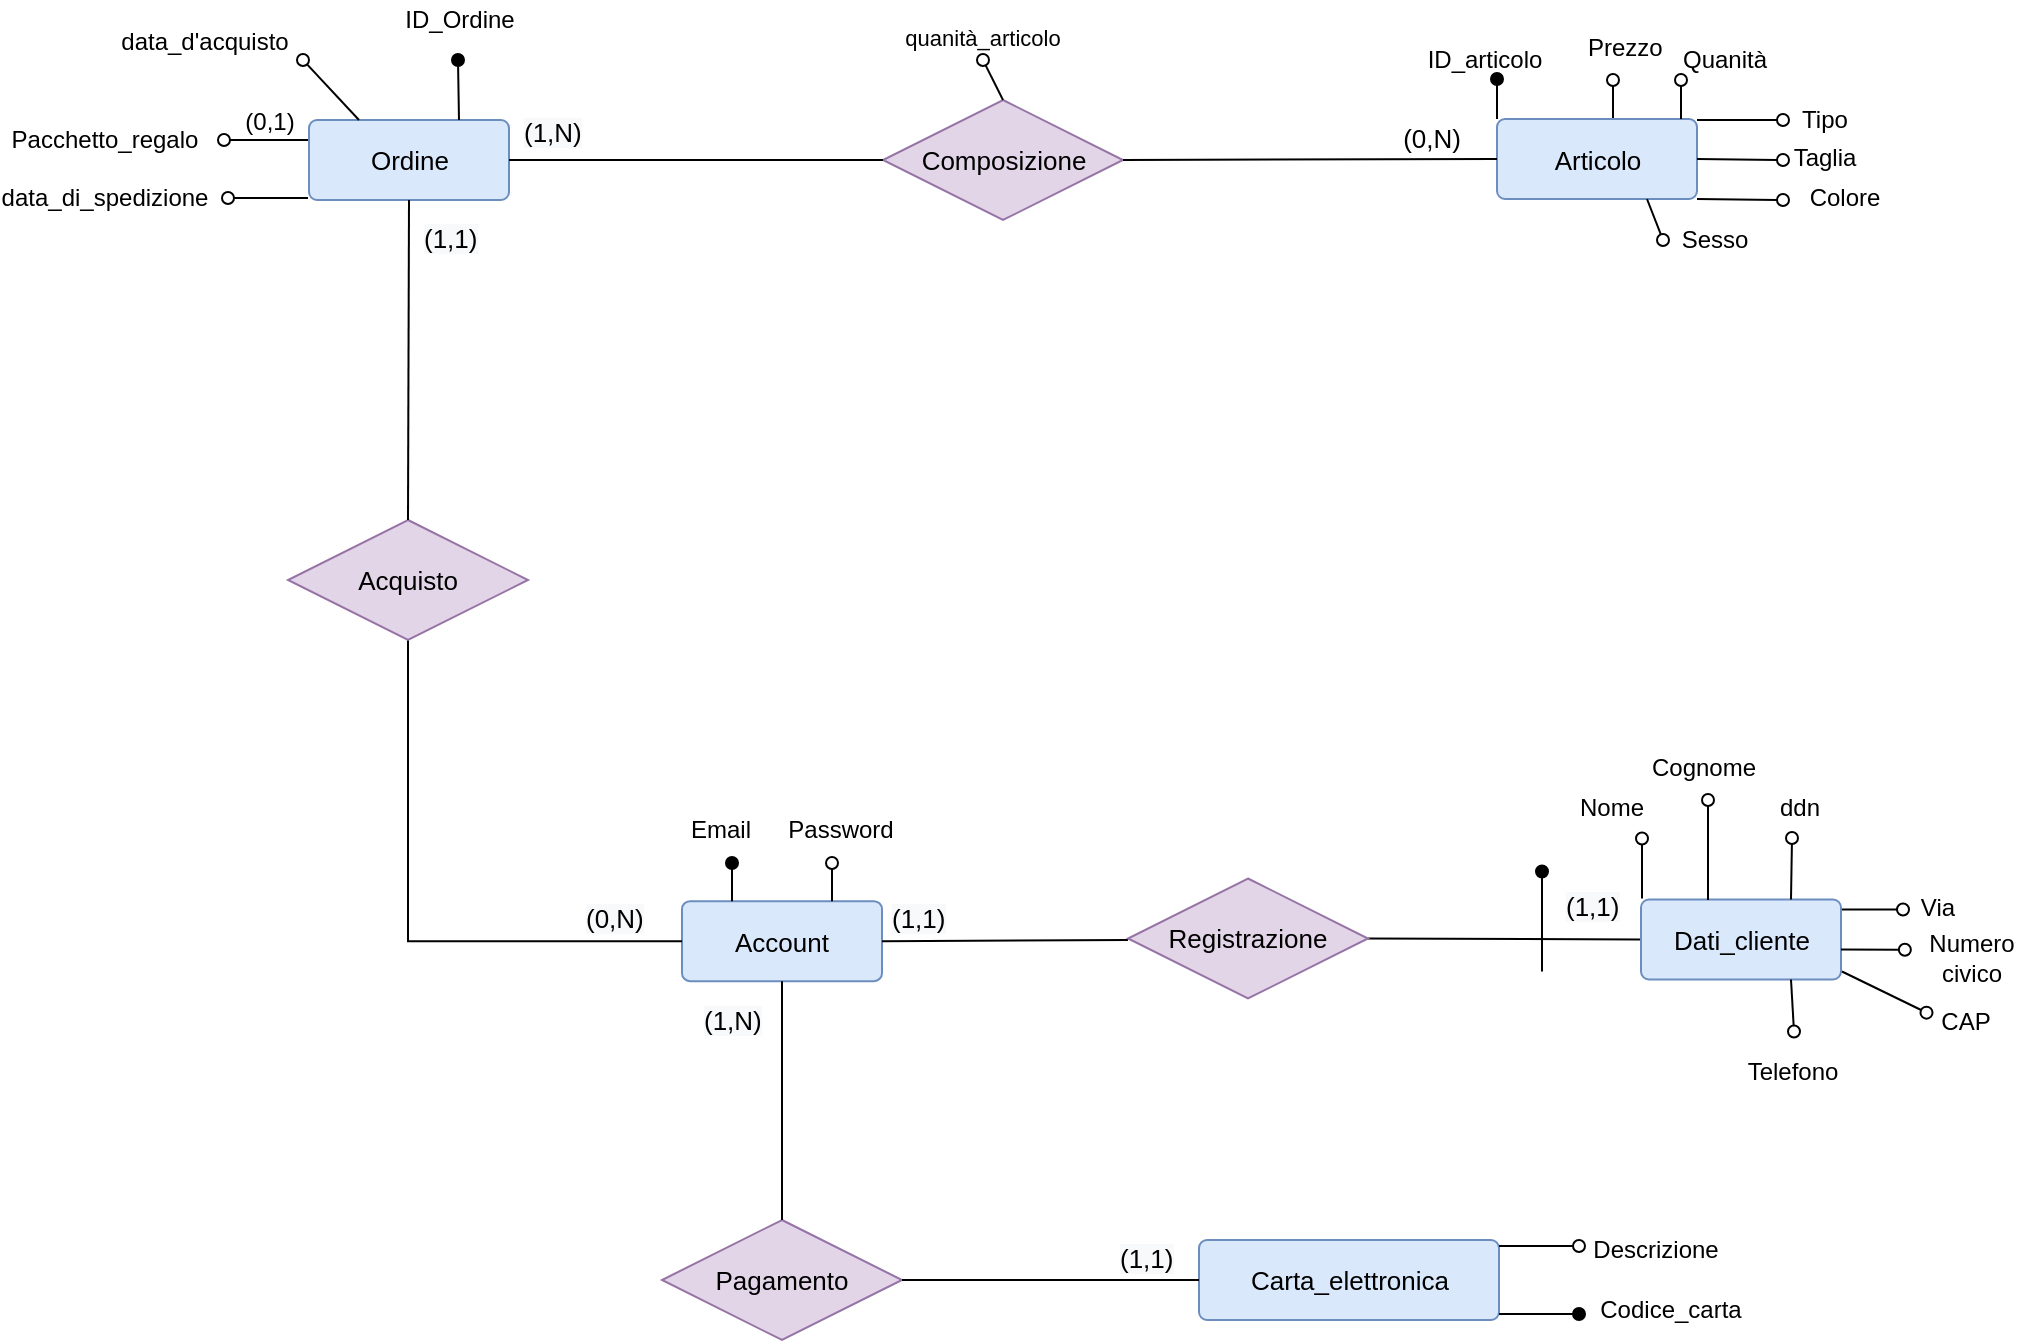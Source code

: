 <mxfile version="14.4.9" type="device"><diagram id="R2lEEEUBdFMjLlhIrx00" name="Page-1"><mxGraphModel dx="1483" dy="767" grid="1" gridSize="10" guides="1" tooltips="1" connect="1" arrows="1" fold="1" page="1" pageScale="1" pageWidth="1169" pageHeight="827" math="0" shadow="0" extFonts="Permanent Marker^https://fonts.googleapis.com/css?family=Permanent+Marker"><root><mxCell id="0"/><mxCell id="1" parent="0"/><mxCell id="cV11Pc0H2WGcV53gJjse-27" value="" style="edgeStyle=orthogonalEdgeStyle;rounded=0;orthogonalLoop=1;jettySize=auto;html=1;exitX=0;exitY=0;exitDx=0;exitDy=0;endArrow=oval;endFill=1;startArrow=none;startFill=0;" parent="1" source="cV11Pc0H2WGcV53gJjse-1" edge="1"><mxGeometry x="1" y="70" relative="1" as="geometry"><mxPoint x="814.5" y="149.5" as="targetPoint"/><mxPoint x="3" y="-20" as="offset"/></mxGeometry></mxCell><mxCell id="cV11Pc0H2WGcV53gJjse-33" value="" style="edgeStyle=orthogonalEdgeStyle;rounded=0;orthogonalLoop=1;jettySize=auto;html=1;exitX=0.5;exitY=0;exitDx=0;exitDy=0;startArrow=none;startFill=0;endArrow=oval;endFill=0;" parent="1" edge="1"><mxGeometry x="1" y="-25" relative="1" as="geometry"><mxPoint x="872.5" y="150" as="targetPoint"/><mxPoint x="872.5" y="169.5" as="sourcePoint"/><mxPoint x="-10" y="-19" as="offset"/></mxGeometry></mxCell><mxCell id="cV11Pc0H2WGcV53gJjse-1" value="&lt;font style=&quot;font-size: 13px&quot;&gt;Articolo&lt;/font&gt;" style="rounded=1;arcSize=10;whiteSpace=wrap;html=1;align=center;fillColor=#dae8fc;strokeColor=#6c8ebf;" parent="1" vertex="1"><mxGeometry x="814.5" y="169.5" width="100" height="40" as="geometry"/></mxCell><mxCell id="cV11Pc0H2WGcV53gJjse-2" value="&lt;font style=&quot;font-size: 13px&quot;&gt;Ordine&lt;/font&gt;" style="rounded=1;arcSize=10;whiteSpace=wrap;html=1;align=center;fillColor=#dae8fc;strokeColor=#6c8ebf;" parent="1" vertex="1"><mxGeometry x="220.5" y="170.0" width="100" height="40" as="geometry"/></mxCell><mxCell id="cV11Pc0H2WGcV53gJjse-25" value="&lt;font style=&quot;font-size: 13px&quot;&gt;Account&lt;br&gt;&lt;/font&gt;" style="rounded=1;arcSize=10;whiteSpace=wrap;html=1;align=center;fillColor=#dae8fc;strokeColor=#6c8ebf;" parent="1" vertex="1"><mxGeometry x="407" y="560.57" width="100" height="40" as="geometry"/></mxCell><mxCell id="cV11Pc0H2WGcV53gJjse-29" value="&lt;font style=&quot;font-size: 12px&quot;&gt;Taglia&lt;/font&gt;" style="endArrow=none;html=1;rounded=0;endFill=0;startArrow=oval;startFill=0;entryX=1;entryY=0.5;entryDx=0;entryDy=0;" parent="1" edge="1" target="cV11Pc0H2WGcV53gJjse-1"><mxGeometry x="-1" y="-20" relative="1" as="geometry"><mxPoint x="957.5" y="190" as="sourcePoint"/><mxPoint x="814.5" y="189" as="targetPoint"/><mxPoint x="20" y="19" as="offset"/></mxGeometry></mxCell><mxCell id="cV11Pc0H2WGcV53gJjse-30" value="&lt;font style=&quot;font-size: 12px&quot;&gt;Colore&lt;/font&gt;" style="endArrow=none;html=1;rounded=0;startArrow=oval;startFill=0;entryX=1;entryY=1;entryDx=0;entryDy=0;" parent="1" edge="1" target="cV11Pc0H2WGcV53gJjse-1"><mxGeometry x="-1" y="-30" relative="1" as="geometry"><mxPoint x="957.5" y="210" as="sourcePoint"/><mxPoint x="964.5" y="220" as="targetPoint"/><mxPoint x="30" y="29" as="offset"/></mxGeometry></mxCell><mxCell id="cV11Pc0H2WGcV53gJjse-31" value="&lt;font style=&quot;font-size: 12px&quot;&gt;Tipo&lt;/font&gt;" style="endArrow=none;html=1;rounded=0;endFill=0;startArrow=oval;startFill=0;" parent="1" edge="1"><mxGeometry x="-1" y="-20" relative="1" as="geometry"><mxPoint x="957.5" y="170" as="sourcePoint"/><mxPoint x="914.5" y="170" as="targetPoint"/><mxPoint x="20" y="20" as="offset"/></mxGeometry></mxCell><mxCell id="cV11Pc0H2WGcV53gJjse-77" value="&lt;font style=&quot;font-size: 13px&quot;&gt;(0,N)&lt;/font&gt;" style="text;html=1;strokeColor=none;fillColor=none;align=center;verticalAlign=middle;whiteSpace=wrap;rounded=0;fontSize=8;horizontal=0;rotation=90;" parent="1" vertex="1"><mxGeometry x="762" y="168.57" width="40" height="20" as="geometry"/></mxCell><mxCell id="cV11Pc0H2WGcV53gJjse-353" value="data_d'acquisto" style="endArrow=none;html=1;rounded=0;fontSize=12;startArrow=oval;startFill=0;entryX=0.25;entryY=0;entryDx=0;entryDy=0;" parent="1" edge="1" target="cV11Pc0H2WGcV53gJjse-2"><mxGeometry x="-1" y="-51" relative="1" as="geometry"><mxPoint x="217.5" y="140" as="sourcePoint"/><mxPoint x="217.5" y="169.57" as="targetPoint"/><mxPoint x="-12" y="-44" as="offset"/></mxGeometry></mxCell><mxCell id="cV11Pc0H2WGcV53gJjse-357" value="Pacchetto_regalo" style="endArrow=oval;html=1;rounded=0;fontSize=12;startArrow=none;startFill=0;endFill=0;" parent="1" edge="1"><mxGeometry x="1" y="60" relative="1" as="geometry"><mxPoint x="220" y="180" as="sourcePoint"/><mxPoint x="178" y="180" as="targetPoint"/><mxPoint x="-60" y="-60" as="offset"/></mxGeometry></mxCell><mxCell id="cV11Pc0H2WGcV53gJjse-426" value="&lt;font style=&quot;font-size: 13px&quot;&gt;Composizione&lt;/font&gt;" style="shape=rhombus;perimeter=rhombusPerimeter;whiteSpace=wrap;html=1;align=center;fillColor=#e1d5e7;fontSize=8;strokeColor=#9673a6;" parent="1" vertex="1"><mxGeometry x="507.5" y="160" width="120" height="60" as="geometry"/></mxCell><mxCell id="SMiU2ppYEtgIpPiNbI_y-1" value="&lt;font style=&quot;font-size: 13px&quot;&gt;Carta_elettronica&lt;br&gt;&lt;/font&gt;" style="rounded=1;arcSize=10;whiteSpace=wrap;html=1;align=center;fillColor=#dae8fc;strokeColor=#6c8ebf;" parent="1" vertex="1"><mxGeometry x="665.5" y="730" width="150" height="40" as="geometry"/></mxCell><mxCell id="RA8S71JYKdsrNZv9sD39-10" value="" style="endArrow=none;html=1;rounded=0;exitX=0.5;exitY=1;exitDx=0;exitDy=0;edgeStyle=orthogonalEdgeStyle;entryX=0;entryY=0.5;entryDx=0;entryDy=0;" parent="1" source="RA8S71JYKdsrNZv9sD39-11" target="cV11Pc0H2WGcV53gJjse-25" edge="1"><mxGeometry relative="1" as="geometry"><mxPoint x="480" y="595" as="sourcePoint"/><mxPoint x="270" y="540" as="targetPoint"/></mxGeometry></mxCell><mxCell id="2NHLaN-MkocCchr1f27F-5" value="" style="endArrow=none;html=1;endFill=0;startArrow=oval;startFill=1;entryX=0.75;entryY=0;entryDx=0;entryDy=0;" parent="1" edge="1" target="cV11Pc0H2WGcV53gJjse-2"><mxGeometry width="50" height="50" relative="1" as="geometry"><mxPoint x="295" y="140" as="sourcePoint"/><mxPoint x="217.5" y="168.57" as="targetPoint"/></mxGeometry></mxCell><mxCell id="2NHLaN-MkocCchr1f27F-7" value="ID_Ordine" style="text;html=1;strokeColor=none;fillColor=none;align=center;verticalAlign=middle;whiteSpace=wrap;rounded=0;" parent="1" vertex="1"><mxGeometry x="275.5" y="110.0" width="40" height="20" as="geometry"/></mxCell><mxCell id="DuhMvZJnOMLCPz7VPoBr-3" value="" style="endArrow=oval;html=1;endFill=1;exitX=1;exitY=0.75;exitDx=0;exitDy=0;" parent="1" edge="1"><mxGeometry width="50" height="50" relative="1" as="geometry"><mxPoint x="815.5" y="767" as="sourcePoint"/><mxPoint x="855.5" y="767" as="targetPoint"/></mxGeometry></mxCell><mxCell id="DuhMvZJnOMLCPz7VPoBr-26" value="Descrizione" style="text;html=1;strokeColor=none;fillColor=none;align=center;verticalAlign=middle;whiteSpace=wrap;rounded=0;" parent="1" vertex="1"><mxGeometry x="873.5" y="725" width="40" height="20" as="geometry"/></mxCell><mxCell id="DuhMvZJnOMLCPz7VPoBr-27" value="" style="endArrow=oval;html=1;endFill=0;exitX=1;exitY=0.25;exitDx=0;exitDy=0;" parent="1" edge="1"><mxGeometry width="50" height="50" relative="1" as="geometry"><mxPoint x="815.5" y="733" as="sourcePoint"/><mxPoint x="855.5" y="733" as="targetPoint"/></mxGeometry></mxCell><mxCell id="RA8S71JYKdsrNZv9sD39-11" value="&lt;font style=&quot;font-size: 13px&quot;&gt;Acquisto&lt;/font&gt;" style="shape=rhombus;perimeter=rhombusPerimeter;whiteSpace=wrap;html=1;align=center;fillColor=#e1d5e7;strokeColor=#9673a6;" parent="1" vertex="1"><mxGeometry x="210" y="370.0" width="120" height="60" as="geometry"/></mxCell><mxCell id="hW_izeLmfgtgohBb-b3D-32" value="" style="endArrow=none;html=1;startArrow=oval;startFill=1;entryX=0.25;entryY=0;entryDx=0;entryDy=0;" parent="1" target="cV11Pc0H2WGcV53gJjse-25" edge="1"><mxGeometry width="50" height="50" relative="1" as="geometry"><mxPoint x="432" y="541.5" as="sourcePoint"/><mxPoint x="426.5" y="600.07" as="targetPoint"/></mxGeometry></mxCell><mxCell id="hW_izeLmfgtgohBb-b3D-33" value="&lt;font style=&quot;font-size: 12px&quot;&gt;Email&lt;/font&gt;" style="text;html=1;align=center;verticalAlign=middle;resizable=0;points=[];autosize=1;" parent="1" vertex="1"><mxGeometry x="400.5" y="515" width="50" height="20" as="geometry"/></mxCell><mxCell id="hW_izeLmfgtgohBb-b3D-34" value="" style="endArrow=none;html=1;startArrow=oval;startFill=0;entryX=0.75;entryY=0;entryDx=0;entryDy=0;" parent="1" target="cV11Pc0H2WGcV53gJjse-25" edge="1"><mxGeometry width="50" height="50" relative="1" as="geometry"><mxPoint x="482" y="541.5" as="sourcePoint"/><mxPoint x="491.5" y="600.57" as="targetPoint"/></mxGeometry></mxCell><mxCell id="hW_izeLmfgtgohBb-b3D-35" value="Password" style="text;html=1;align=center;verticalAlign=middle;resizable=0;points=[];autosize=1;" parent="1" vertex="1"><mxGeometry x="450.5" y="515" width="70" height="20" as="geometry"/></mxCell><mxCell id="hW_izeLmfgtgohBb-b3D-36" value="" style="endArrow=none;html=1;exitX=1;exitY=0.5;exitDx=0;exitDy=0;entryX=0;entryY=0.513;entryDx=0;entryDy=0;entryPerimeter=0;" parent="1" source="cV11Pc0H2WGcV53gJjse-25" edge="1" target="hW_izeLmfgtgohBb-b3D-77"><mxGeometry width="50" height="50" relative="1" as="geometry"><mxPoint x="527" y="580" as="sourcePoint"/><mxPoint x="626.5" y="580" as="targetPoint"/></mxGeometry></mxCell><mxCell id="hW_izeLmfgtgohBb-b3D-39" value="" style="endArrow=none;html=1;exitX=1;exitY=0.5;exitDx=0;exitDy=0;entryX=0;entryY=0.5;entryDx=0;entryDy=0;" parent="1" source="hW_izeLmfgtgohBb-b3D-77" edge="1" target="hW_izeLmfgtgohBb-b3D-41"><mxGeometry width="50" height="50" relative="1" as="geometry"><mxPoint x="817" y="584.89" as="sourcePoint"/><mxPoint x="916.5" y="584.82" as="targetPoint"/></mxGeometry></mxCell><mxCell id="hW_izeLmfgtgohBb-b3D-41" value="&lt;font style=&quot;font-size: 13px&quot;&gt;Dati_cliente&lt;br&gt;&lt;/font&gt;" style="rounded=1;arcSize=10;whiteSpace=wrap;html=1;align=center;fillColor=#dae8fc;strokeColor=#6c8ebf;" parent="1" vertex="1"><mxGeometry x="886.5" y="559.75" width="100" height="40" as="geometry"/></mxCell><mxCell id="hW_izeLmfgtgohBb-b3D-44" value="" style="endArrow=oval;html=1;startArrow=none;startFill=0;endFill=0;" parent="1" edge="1"><mxGeometry width="50" height="50" relative="1" as="geometry"><mxPoint x="987" y="564.75" as="sourcePoint"/><mxPoint x="1017.5" y="564.75" as="targetPoint"/></mxGeometry></mxCell><mxCell id="hW_izeLmfgtgohBb-b3D-51" value="&lt;span style=&quot;color: rgb(0 , 0 , 0) ; font-family: &amp;#34;helvetica&amp;#34; ; font-size: 13px ; font-style: normal ; font-weight: 400 ; letter-spacing: normal ; text-align: center ; text-indent: 0px ; text-transform: none ; word-spacing: 0px ; background-color: rgb(248 , 249 , 250) ; display: inline ; float: none&quot;&gt;(1,1)&lt;/span&gt;" style="text;whiteSpace=wrap;html=1;" parent="1" vertex="1"><mxGeometry x="509.5" y="555" width="50" height="30" as="geometry"/></mxCell><mxCell id="hW_izeLmfgtgohBb-b3D-53" value="&lt;span style=&quot;color: rgb(0, 0, 0); font-family: helvetica; font-size: 13px; font-style: normal; font-weight: 400; letter-spacing: normal; text-align: center; text-indent: 0px; text-transform: none; word-spacing: 0px; background-color: rgb(248, 249, 250); display: inline; float: none;&quot;&gt;(1,1)&lt;/span&gt;" style="text;whiteSpace=wrap;html=1;" parent="1" vertex="1"><mxGeometry x="847" y="549.25" width="50" height="30" as="geometry"/></mxCell><mxCell id="hW_izeLmfgtgohBb-b3D-55" value="" style="endArrow=none;html=1;endFill=0;startArrow=oval;startFill=1;" parent="1" edge="1"><mxGeometry width="50" height="50" relative="1" as="geometry"><mxPoint x="837" y="545.75" as="sourcePoint"/><mxPoint x="837" y="595.75" as="targetPoint"/></mxGeometry></mxCell><mxCell id="hW_izeLmfgtgohBb-b3D-65" value="" style="endArrow=oval;html=1;startArrow=none;startFill=0;endFill=0;" parent="1" edge="1"><mxGeometry width="50" height="50" relative="1" as="geometry"><mxPoint x="887" y="559.25" as="sourcePoint"/><mxPoint x="887" y="529.25" as="targetPoint"/></mxGeometry></mxCell><mxCell id="hW_izeLmfgtgohBb-b3D-66" value="" style="endArrow=oval;html=1;startArrow=none;startFill=0;endFill=0;" parent="1" edge="1"><mxGeometry width="50" height="50" relative="1" as="geometry"><mxPoint x="920" y="560" as="sourcePoint"/><mxPoint x="920" y="510" as="targetPoint"/></mxGeometry></mxCell><mxCell id="hW_izeLmfgtgohBb-b3D-67" value="" style="endArrow=oval;html=1;startArrow=none;startFill=0;endFill=0;exitX=0.75;exitY=0;exitDx=0;exitDy=0;" parent="1" source="hW_izeLmfgtgohBb-b3D-41" edge="1"><mxGeometry width="50" height="50" relative="1" as="geometry"><mxPoint x="907" y="579.25" as="sourcePoint"/><mxPoint x="962" y="529" as="targetPoint"/></mxGeometry></mxCell><mxCell id="hW_izeLmfgtgohBb-b3D-69" value="Nome" style="text;html=1;strokeColor=none;fillColor=none;align=center;verticalAlign=middle;whiteSpace=wrap;rounded=0;" parent="1" vertex="1"><mxGeometry x="852" y="504.25" width="40" height="20" as="geometry"/></mxCell><mxCell id="hW_izeLmfgtgohBb-b3D-70" value="Cognome" style="text;html=1;strokeColor=none;fillColor=none;align=center;verticalAlign=middle;whiteSpace=wrap;rounded=0;" parent="1" vertex="1"><mxGeometry x="897.5" y="484.25" width="40" height="20" as="geometry"/></mxCell><mxCell id="hW_izeLmfgtgohBb-b3D-72" value="ddn" style="text;html=1;strokeColor=none;fillColor=none;align=center;verticalAlign=middle;whiteSpace=wrap;rounded=0;" parent="1" vertex="1"><mxGeometry x="945.5" y="504.25" width="40" height="20" as="geometry"/></mxCell><mxCell id="hW_izeLmfgtgohBb-b3D-77" value="&lt;font style=&quot;font-size: 13px&quot;&gt;Registrazione&lt;/font&gt;" style="shape=rhombus;perimeter=rhombusPerimeter;whiteSpace=wrap;html=1;align=center;fillColor=#e1d5e7;strokeColor=#9673a6;" parent="1" vertex="1"><mxGeometry x="630" y="549.25" width="120" height="60" as="geometry"/></mxCell><mxCell id="Dqsoj2plRXpwd70qh7C7-10" value="&lt;font style=&quot;font-size: 13px&quot;&gt;Pagamento&lt;/font&gt;" style="shape=rhombus;perimeter=rhombusPerimeter;whiteSpace=wrap;html=1;align=center;fillColor=#e1d5e7;fontSize=8;strokeColor=#9673a6;" parent="1" vertex="1"><mxGeometry x="397" y="720" width="120" height="60" as="geometry"/></mxCell><mxCell id="Dqsoj2plRXpwd70qh7C7-11" value="" style="endArrow=none;html=1;exitX=1;exitY=0.5;exitDx=0;exitDy=0;entryX=0;entryY=0.5;entryDx=0;entryDy=0;" parent="1" source="cV11Pc0H2WGcV53gJjse-426" edge="1" target="cV11Pc0H2WGcV53gJjse-1"><mxGeometry width="50" height="50" relative="1" as="geometry"><mxPoint x="145.5" y="309.5" as="sourcePoint"/><mxPoint x="195.5" y="259.5" as="targetPoint"/></mxGeometry></mxCell><mxCell id="Dqsoj2plRXpwd70qh7C7-12" value="" style="endArrow=none;html=1;exitX=1;exitY=0.5;exitDx=0;exitDy=0;entryX=0;entryY=0.5;entryDx=0;entryDy=0;" parent="1" source="cV11Pc0H2WGcV53gJjse-2" edge="1" target="cV11Pc0H2WGcV53gJjse-426"><mxGeometry width="50" height="50" relative="1" as="geometry"><mxPoint x="145.5" y="500" as="sourcePoint"/><mxPoint x="195.5" y="450" as="targetPoint"/></mxGeometry></mxCell><mxCell id="Dqsoj2plRXpwd70qh7C7-14" value="" style="endArrow=none;html=1;entryX=0.5;entryY=0;entryDx=0;entryDy=0;exitX=0.5;exitY=1;exitDx=0;exitDy=0;" parent="1" source="cV11Pc0H2WGcV53gJjse-2" target="RA8S71JYKdsrNZv9sD39-11" edge="1"><mxGeometry width="50" height="50" relative="1" as="geometry"><mxPoint x="640" y="600" as="sourcePoint"/><mxPoint x="690" y="550" as="targetPoint"/></mxGeometry></mxCell><mxCell id="Dqsoj2plRXpwd70qh7C7-16" value="" style="endArrow=none;html=1;exitX=0.5;exitY=0;exitDx=0;exitDy=0;entryX=0.5;entryY=1;entryDx=0;entryDy=0;" parent="1" source="Dqsoj2plRXpwd70qh7C7-10" edge="1" target="cV11Pc0H2WGcV53gJjse-25"><mxGeometry width="50" height="50" relative="1" as="geometry"><mxPoint x="580" y="740" as="sourcePoint"/><mxPoint x="720" y="610" as="targetPoint"/></mxGeometry></mxCell><mxCell id="Dqsoj2plRXpwd70qh7C7-18" value="" style="endArrow=none;html=1;exitX=0;exitY=0.5;exitDx=0;exitDy=0;entryX=1;entryY=0.5;entryDx=0;entryDy=0;" parent="1" source="SMiU2ppYEtgIpPiNbI_y-1" target="Dqsoj2plRXpwd70qh7C7-10" edge="1"><mxGeometry width="50" height="50" relative="1" as="geometry"><mxPoint x="208" y="880" as="sourcePoint"/><mxPoint x="208" y="805" as="targetPoint"/></mxGeometry></mxCell><mxCell id="09drL2BfyGSBT88DNzXg-2" value="Via" style="text;html=1;strokeColor=none;fillColor=none;align=center;verticalAlign=middle;whiteSpace=wrap;rounded=0;" parent="1" vertex="1"><mxGeometry x="1015" y="554.25" width="40" height="20" as="geometry"/></mxCell><mxCell id="09drL2BfyGSBT88DNzXg-8" value="&lt;span style=&quot;color: rgb(0 , 0 , 0) ; font-family: &amp;#34;helvetica&amp;#34; ; font-size: 13px ; font-style: normal ; font-weight: 400 ; letter-spacing: normal ; text-align: center ; text-indent: 0px ; text-transform: none ; word-spacing: 0px ; background-color: rgb(248 , 249 , 250) ; display: inline ; float: none&quot;&gt;(1,1)&lt;/span&gt;" style="text;whiteSpace=wrap;html=1;" parent="1" vertex="1"><mxGeometry x="623.5" y="725" width="50" height="30" as="geometry"/></mxCell><mxCell id="09drL2BfyGSBT88DNzXg-9" value="&lt;span style=&quot;color: rgb(0 , 0 , 0) ; font-family: &amp;#34;helvetica&amp;#34; ; font-size: 13px ; font-style: normal ; font-weight: 400 ; letter-spacing: normal ; text-align: center ; text-indent: 0px ; text-transform: none ; word-spacing: 0px ; background-color: rgb(248 , 249 , 250) ; display: inline ; float: none&quot;&gt;(1,1)&lt;/span&gt;" style="text;whiteSpace=wrap;html=1;" parent="1" vertex="1"><mxGeometry x="275.5" y="215.0" width="50" height="30" as="geometry"/></mxCell><mxCell id="09drL2BfyGSBT88DNzXg-10" value="&lt;span style=&quot;color: rgb(0 , 0 , 0) ; font-family: &amp;#34;helvetica&amp;#34; ; font-size: 13px ; font-style: normal ; font-weight: 400 ; letter-spacing: normal ; text-align: center ; text-indent: 0px ; text-transform: none ; word-spacing: 0px ; background-color: rgb(248 , 249 , 250) ; display: inline ; float: none&quot;&gt;(1,N)&lt;/span&gt;" style="text;whiteSpace=wrap;html=1;" parent="1" vertex="1"><mxGeometry x="325.5" y="161.57" width="50" height="30" as="geometry"/></mxCell><mxCell id="09drL2BfyGSBT88DNzXg-14" value="&lt;span style=&quot;color: rgb(0 , 0 , 0) ; font-family: &amp;#34;helvetica&amp;#34; ; font-size: 13px ; font-style: normal ; font-weight: 400 ; letter-spacing: normal ; text-align: center ; text-indent: 0px ; text-transform: none ; word-spacing: 0px ; background-color: rgb(248 , 249 , 250) ; display: inline ; float: none&quot;&gt;(1,N)&lt;/span&gt;" style="text;whiteSpace=wrap;html=1;" parent="1" vertex="1"><mxGeometry x="415.5" y="606.32" width="35" height="30" as="geometry"/></mxCell><mxCell id="uoFU3tYBmGf5YkYF6lAw-2" value="" style="endArrow=none;html=1;entryX=0.75;entryY=1;entryDx=0;entryDy=0;endFill=0;startArrow=oval;startFill=0;" parent="1" target="hW_izeLmfgtgohBb-b3D-41" edge="1"><mxGeometry width="50" height="50" relative="1" as="geometry"><mxPoint x="963" y="625.75" as="sourcePoint"/><mxPoint x="437" y="445.75" as="targetPoint"/></mxGeometry></mxCell><mxCell id="uoFU3tYBmGf5YkYF6lAw-3" value="Telefono" style="text;html=1;align=center;verticalAlign=middle;resizable=0;points=[];autosize=1;" parent="1" vertex="1"><mxGeometry x="932" y="635.75" width="60" height="20" as="geometry"/></mxCell><mxCell id="-MejMjiaQSUnGh-RZGan-3" value="data_di_spedizione" style="endArrow=oval;html=1;rounded=0;fontSize=12;endFill=0;" parent="1" edge="1"><mxGeometry x="1" y="-62" relative="1" as="geometry"><mxPoint x="220" y="209" as="sourcePoint"/><mxPoint x="180" y="209" as="targetPoint"/><mxPoint x="-62" y="62" as="offset"/></mxGeometry></mxCell><mxCell id="-MejMjiaQSUnGh-RZGan-20" value="" style="endArrow=oval;html=1;startArrow=none;startFill=0;endFill=0;exitX=1;exitY=0.5;exitDx=0;exitDy=0;entryX=-0.194;entryY=0.508;entryDx=0;entryDy=0;entryPerimeter=0;" parent="1" edge="1"><mxGeometry width="50" height="50" relative="1" as="geometry"><mxPoint x="986.5" y="584.75" as="sourcePoint"/><mxPoint x="1018.434" y="584.91" as="targetPoint"/></mxGeometry></mxCell><mxCell id="-MejMjiaQSUnGh-RZGan-21" value="Numero civico" style="text;html=1;strokeColor=none;fillColor=none;align=center;verticalAlign=middle;whiteSpace=wrap;rounded=0;" parent="1" vertex="1"><mxGeometry x="1024.25" y="578.75" width="55.75" height="20" as="geometry"/></mxCell><mxCell id="-MejMjiaQSUnGh-RZGan-22" value="" style="endArrow=oval;html=1;startArrow=none;startFill=0;endFill=0;entryX=0;entryY=0.25;entryDx=0;entryDy=0;" parent="1" target="-MejMjiaQSUnGh-RZGan-23" edge="1"><mxGeometry width="50" height="50" relative="1" as="geometry"><mxPoint x="987" y="595.75" as="sourcePoint"/><mxPoint x="1031.75" y="614.82" as="targetPoint"/></mxGeometry></mxCell><mxCell id="-MejMjiaQSUnGh-RZGan-23" value="CAP" style="text;html=1;strokeColor=none;fillColor=none;align=center;verticalAlign=middle;whiteSpace=wrap;rounded=0;" parent="1" vertex="1"><mxGeometry x="1029.25" y="611.32" width="40" height="20" as="geometry"/></mxCell><mxCell id="-MejMjiaQSUnGh-RZGan-24" value="(0,1)" style="text;html=1;strokeColor=none;fillColor=none;align=center;verticalAlign=middle;whiteSpace=wrap;rounded=0;" parent="1" vertex="1"><mxGeometry x="180.5" y="160" width="40" height="21.57" as="geometry"/></mxCell><mxCell id="O5RS1y-VEfuTGrnReJhF-1" value="quanità_articolo" style="endArrow=oval;html=1;exitX=0.5;exitY=0;exitDx=0;exitDy=0;startArrow=none;startFill=0;endFill=0;" parent="1" source="cV11Pc0H2WGcV53gJjse-426" edge="1"><mxGeometry x="1" y="-10" width="50" height="50" relative="1" as="geometry"><mxPoint x="155.5" y="405" as="sourcePoint"/><mxPoint x="557.5" y="140" as="targetPoint"/><mxPoint x="-9" y="-6" as="offset"/></mxGeometry></mxCell><mxCell id="Kynw2Yya7CxcrOlAsGdo-1" value="" style="endArrow=oval;html=1;startArrow=none;startFill=0;endFill=0;" parent="1" edge="1"><mxGeometry width="50" height="50" relative="1" as="geometry"><mxPoint x="906.5" y="169.5" as="sourcePoint"/><mxPoint x="906.5" y="150" as="targetPoint"/></mxGeometry></mxCell><mxCell id="Kynw2Yya7CxcrOlAsGdo-2" value="Quanità" style="text;html=1;align=center;verticalAlign=middle;resizable=0;points=[];autosize=1;" parent="1" vertex="1"><mxGeometry x="897.5" y="130" width="60" height="20" as="geometry"/></mxCell><mxCell id="Kynw2Yya7CxcrOlAsGdo-4" value="Codice_carta" style="text;html=1;align=center;verticalAlign=middle;resizable=0;points=[];autosize=1;" parent="1" vertex="1"><mxGeometry x="855.5" y="755" width="90" height="20" as="geometry"/></mxCell><mxCell id="Kynw2Yya7CxcrOlAsGdo-5" value="Sesso" style="text;html=1;align=center;verticalAlign=middle;resizable=0;points=[];autosize=1;" parent="1" vertex="1"><mxGeometry x="897.5" y="220" width="50" height="20" as="geometry"/></mxCell><mxCell id="Kynw2Yya7CxcrOlAsGdo-6" value="" style="endArrow=oval;html=1;startArrow=none;startFill=0;endFill=0;exitX=0.75;exitY=1;exitDx=0;exitDy=0;" parent="1" edge="1" source="cV11Pc0H2WGcV53gJjse-1"><mxGeometry width="50" height="50" relative="1" as="geometry"><mxPoint x="908.5" y="369.5" as="sourcePoint"/><mxPoint x="897.5" y="230" as="targetPoint"/></mxGeometry></mxCell><mxCell id="g38PTc2w1TQfR1WWl4uy-1" value="ID_articolo" style="text;html=1;align=center;verticalAlign=middle;resizable=0;points=[];autosize=1;" vertex="1" parent="1"><mxGeometry x="773" y="130" width="70" height="20" as="geometry"/></mxCell><mxCell id="g38PTc2w1TQfR1WWl4uy-2" value="&lt;span style=&quot;color: rgb(0, 0, 0); font-family: helvetica; font-size: 12px; font-style: normal; font-weight: 400; letter-spacing: normal; text-align: center; text-indent: 0px; text-transform: none; word-spacing: 0px; background-color: rgb(255, 255, 255); display: inline; float: none;&quot;&gt;Prezzo&lt;/span&gt;" style="text;whiteSpace=wrap;html=1;" vertex="1" parent="1"><mxGeometry x="857.5" y="120" width="40" height="20" as="geometry"/></mxCell><mxCell id="g38PTc2w1TQfR1WWl4uy-9" value="&lt;span style=&quot;color: rgb(0, 0, 0); font-family: helvetica; font-size: 13px; font-style: normal; font-weight: 400; letter-spacing: normal; text-align: center; text-indent: 0px; text-transform: none; word-spacing: 0px; background-color: rgb(248, 249, 250); display: inline; float: none;&quot;&gt;(0,N)&lt;/span&gt;" style="text;whiteSpace=wrap;html=1;" vertex="1" parent="1"><mxGeometry x="357" y="555" width="50" height="19.93" as="geometry"/></mxCell></root></mxGraphModel></diagram></mxfile>